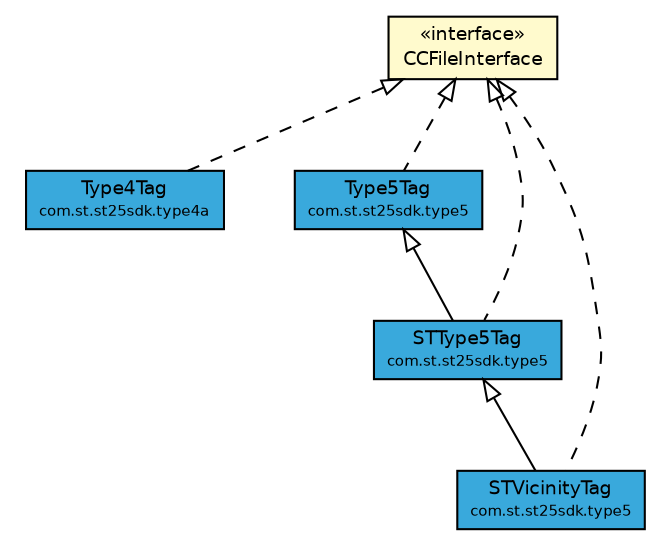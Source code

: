 #!/usr/local/bin/dot
#
# Class diagram 
# Generated by UMLGraph version R5_7_2-3-gee82a7 (http://www.umlgraph.org/)
#

digraph G {
	edge [fontname="Helvetica",fontsize=10,labelfontname="Helvetica",labelfontsize=10];
	node [fontname="Helvetica",fontsize=10,shape=plaintext];
	nodesep=0.25;
	ranksep=0.5;
	// com.st.st25sdk.CCFileInterface
	c3082 [label=<<table title="com.st.st25sdk.CCFileInterface" border="0" cellborder="1" cellspacing="0" cellpadding="2" port="p" bgcolor="lemonChiffon" href="./CCFileInterface.html">
		<tr><td><table border="0" cellspacing="0" cellpadding="1">
<tr><td align="center" balign="center"> &#171;interface&#187; </td></tr>
<tr><td align="center" balign="center"> CCFileInterface </td></tr>
		</table></td></tr>
		</table>>, URL="./CCFileInterface.html", fontname="Helvetica", fontcolor="black", fontsize=9.0];
	// com.st.st25sdk.type4a.Type4Tag
	c3181 [label=<<table title="com.st.st25sdk.type4a.Type4Tag" border="0" cellborder="1" cellspacing="0" cellpadding="2" port="p" bgcolor="#39a9dc" href="./type4a/Type4Tag.html">
		<tr><td><table border="0" cellspacing="0" cellpadding="1">
<tr><td align="center" balign="center"> Type4Tag </td></tr>
<tr><td align="center" balign="center"><font point-size="7.0"> com.st.st25sdk.type4a </font></td></tr>
		</table></td></tr>
		</table>>, URL="./type4a/Type4Tag.html", fontname="Helvetica", fontcolor="black", fontsize=9.0];
	// com.st.st25sdk.type5.Type5Tag
	c3206 [label=<<table title="com.st.st25sdk.type5.Type5Tag" border="0" cellborder="1" cellspacing="0" cellpadding="2" port="p" bgcolor="#39a9dc" href="./type5/Type5Tag.html">
		<tr><td><table border="0" cellspacing="0" cellpadding="1">
<tr><td align="center" balign="center"> Type5Tag </td></tr>
<tr><td align="center" balign="center"><font point-size="7.0"> com.st.st25sdk.type5 </font></td></tr>
		</table></td></tr>
		</table>>, URL="./type5/Type5Tag.html", fontname="Helvetica", fontcolor="black", fontsize=9.0];
	// com.st.st25sdk.type5.STType5Tag
	c3207 [label=<<table title="com.st.st25sdk.type5.STType5Tag" border="0" cellborder="1" cellspacing="0" cellpadding="2" port="p" bgcolor="#39a9dc" href="./type5/STType5Tag.html">
		<tr><td><table border="0" cellspacing="0" cellpadding="1">
<tr><td align="center" balign="center"> STType5Tag </td></tr>
<tr><td align="center" balign="center"><font point-size="7.0"> com.st.st25sdk.type5 </font></td></tr>
		</table></td></tr>
		</table>>, URL="./type5/STType5Tag.html", fontname="Helvetica", fontcolor="black", fontsize=9.0];
	// com.st.st25sdk.type5.STVicinityTag
	c3230 [label=<<table title="com.st.st25sdk.type5.STVicinityTag" border="0" cellborder="1" cellspacing="0" cellpadding="2" port="p" bgcolor="#39a9dc" href="./type5/STVicinityTag.html">
		<tr><td><table border="0" cellspacing="0" cellpadding="1">
<tr><td align="center" balign="center"> STVicinityTag </td></tr>
<tr><td align="center" balign="center"><font point-size="7.0"> com.st.st25sdk.type5 </font></td></tr>
		</table></td></tr>
		</table>>, URL="./type5/STVicinityTag.html", fontname="Helvetica", fontcolor="black", fontsize=9.0];
	//com.st.st25sdk.type4a.Type4Tag implements com.st.st25sdk.CCFileInterface
	c3082:p -> c3181:p [dir=back,arrowtail=empty,style=dashed];
	//com.st.st25sdk.type5.Type5Tag implements com.st.st25sdk.CCFileInterface
	c3082:p -> c3206:p [dir=back,arrowtail=empty,style=dashed];
	//com.st.st25sdk.type5.STType5Tag extends com.st.st25sdk.type5.Type5Tag
	c3206:p -> c3207:p [dir=back,arrowtail=empty];
	//com.st.st25sdk.type5.STType5Tag implements com.st.st25sdk.CCFileInterface
	c3082:p -> c3207:p [dir=back,arrowtail=empty,style=dashed];
	//com.st.st25sdk.type5.STVicinityTag extends com.st.st25sdk.type5.STType5Tag
	c3207:p -> c3230:p [dir=back,arrowtail=empty];
	//com.st.st25sdk.type5.STVicinityTag implements com.st.st25sdk.CCFileInterface
	c3082:p -> c3230:p [dir=back,arrowtail=empty,style=dashed];
}


